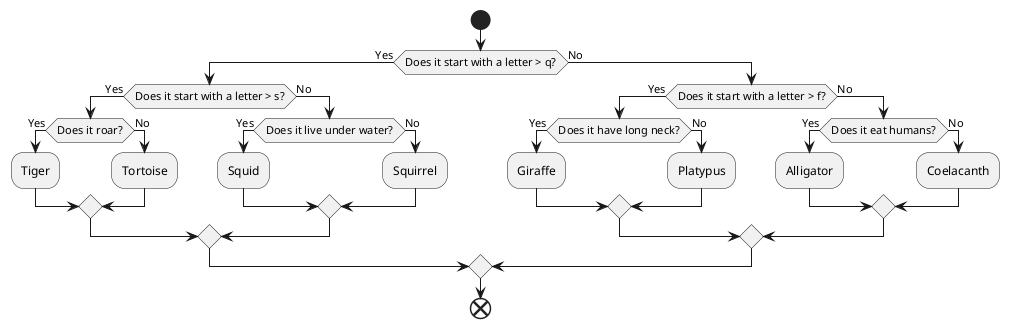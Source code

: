 @startuml
' to see the result, visit https://kroki.io/plantuml/svg/eNqVkUFrAkEMhe_7K3Jc_0KFFlHoTYR66TG4md3QOFOTrOK_d1ZQ1C47NIdhCO8x33tjjuoVB6hXiQzYwYYNnNg7QBByJ4V3OHzMwDuKUH-TzSrIUzbZX9OrURPquGqYty23pPP7jsQI6nV6VSX1xEYPwthwqMYtj88LHwn62GTcE2boCZSvQ89NEWVQqZKMolxvz8ZyiaFcYoc5haTYQqTdz0SGT1YMgYopNoJ-_u3t_4USZpx-j9EmMBYi3KKn8s8uEwnuMHo3UejtvABpfbw6
start
if (Does it start with a letter > q?) then (Yes)
    if (Does it start with a letter > s?) then (Yes)
        if (Does it roar?) then (Yes)
            :Tiger;
        else (No)
            :Tortoise;
        endif
    else (No)
        if (Does it live under water?) then (Yes)
            :Squid;
        else (No)
            :Squirrel;
        endif
    endif
else (No)
    if (Does it start with a letter > f?) then (Yes)
        if (Does it have long neck?) then (Yes)
            :Giraffe;
        else (No)
            :Platypus;
        endif
    else (No)
        if (Does it eat humans?) then (Yes)
            :Alligator;
        else (No)
            :Coelacanth;
        endif
    endif
endif
end
@enduml
